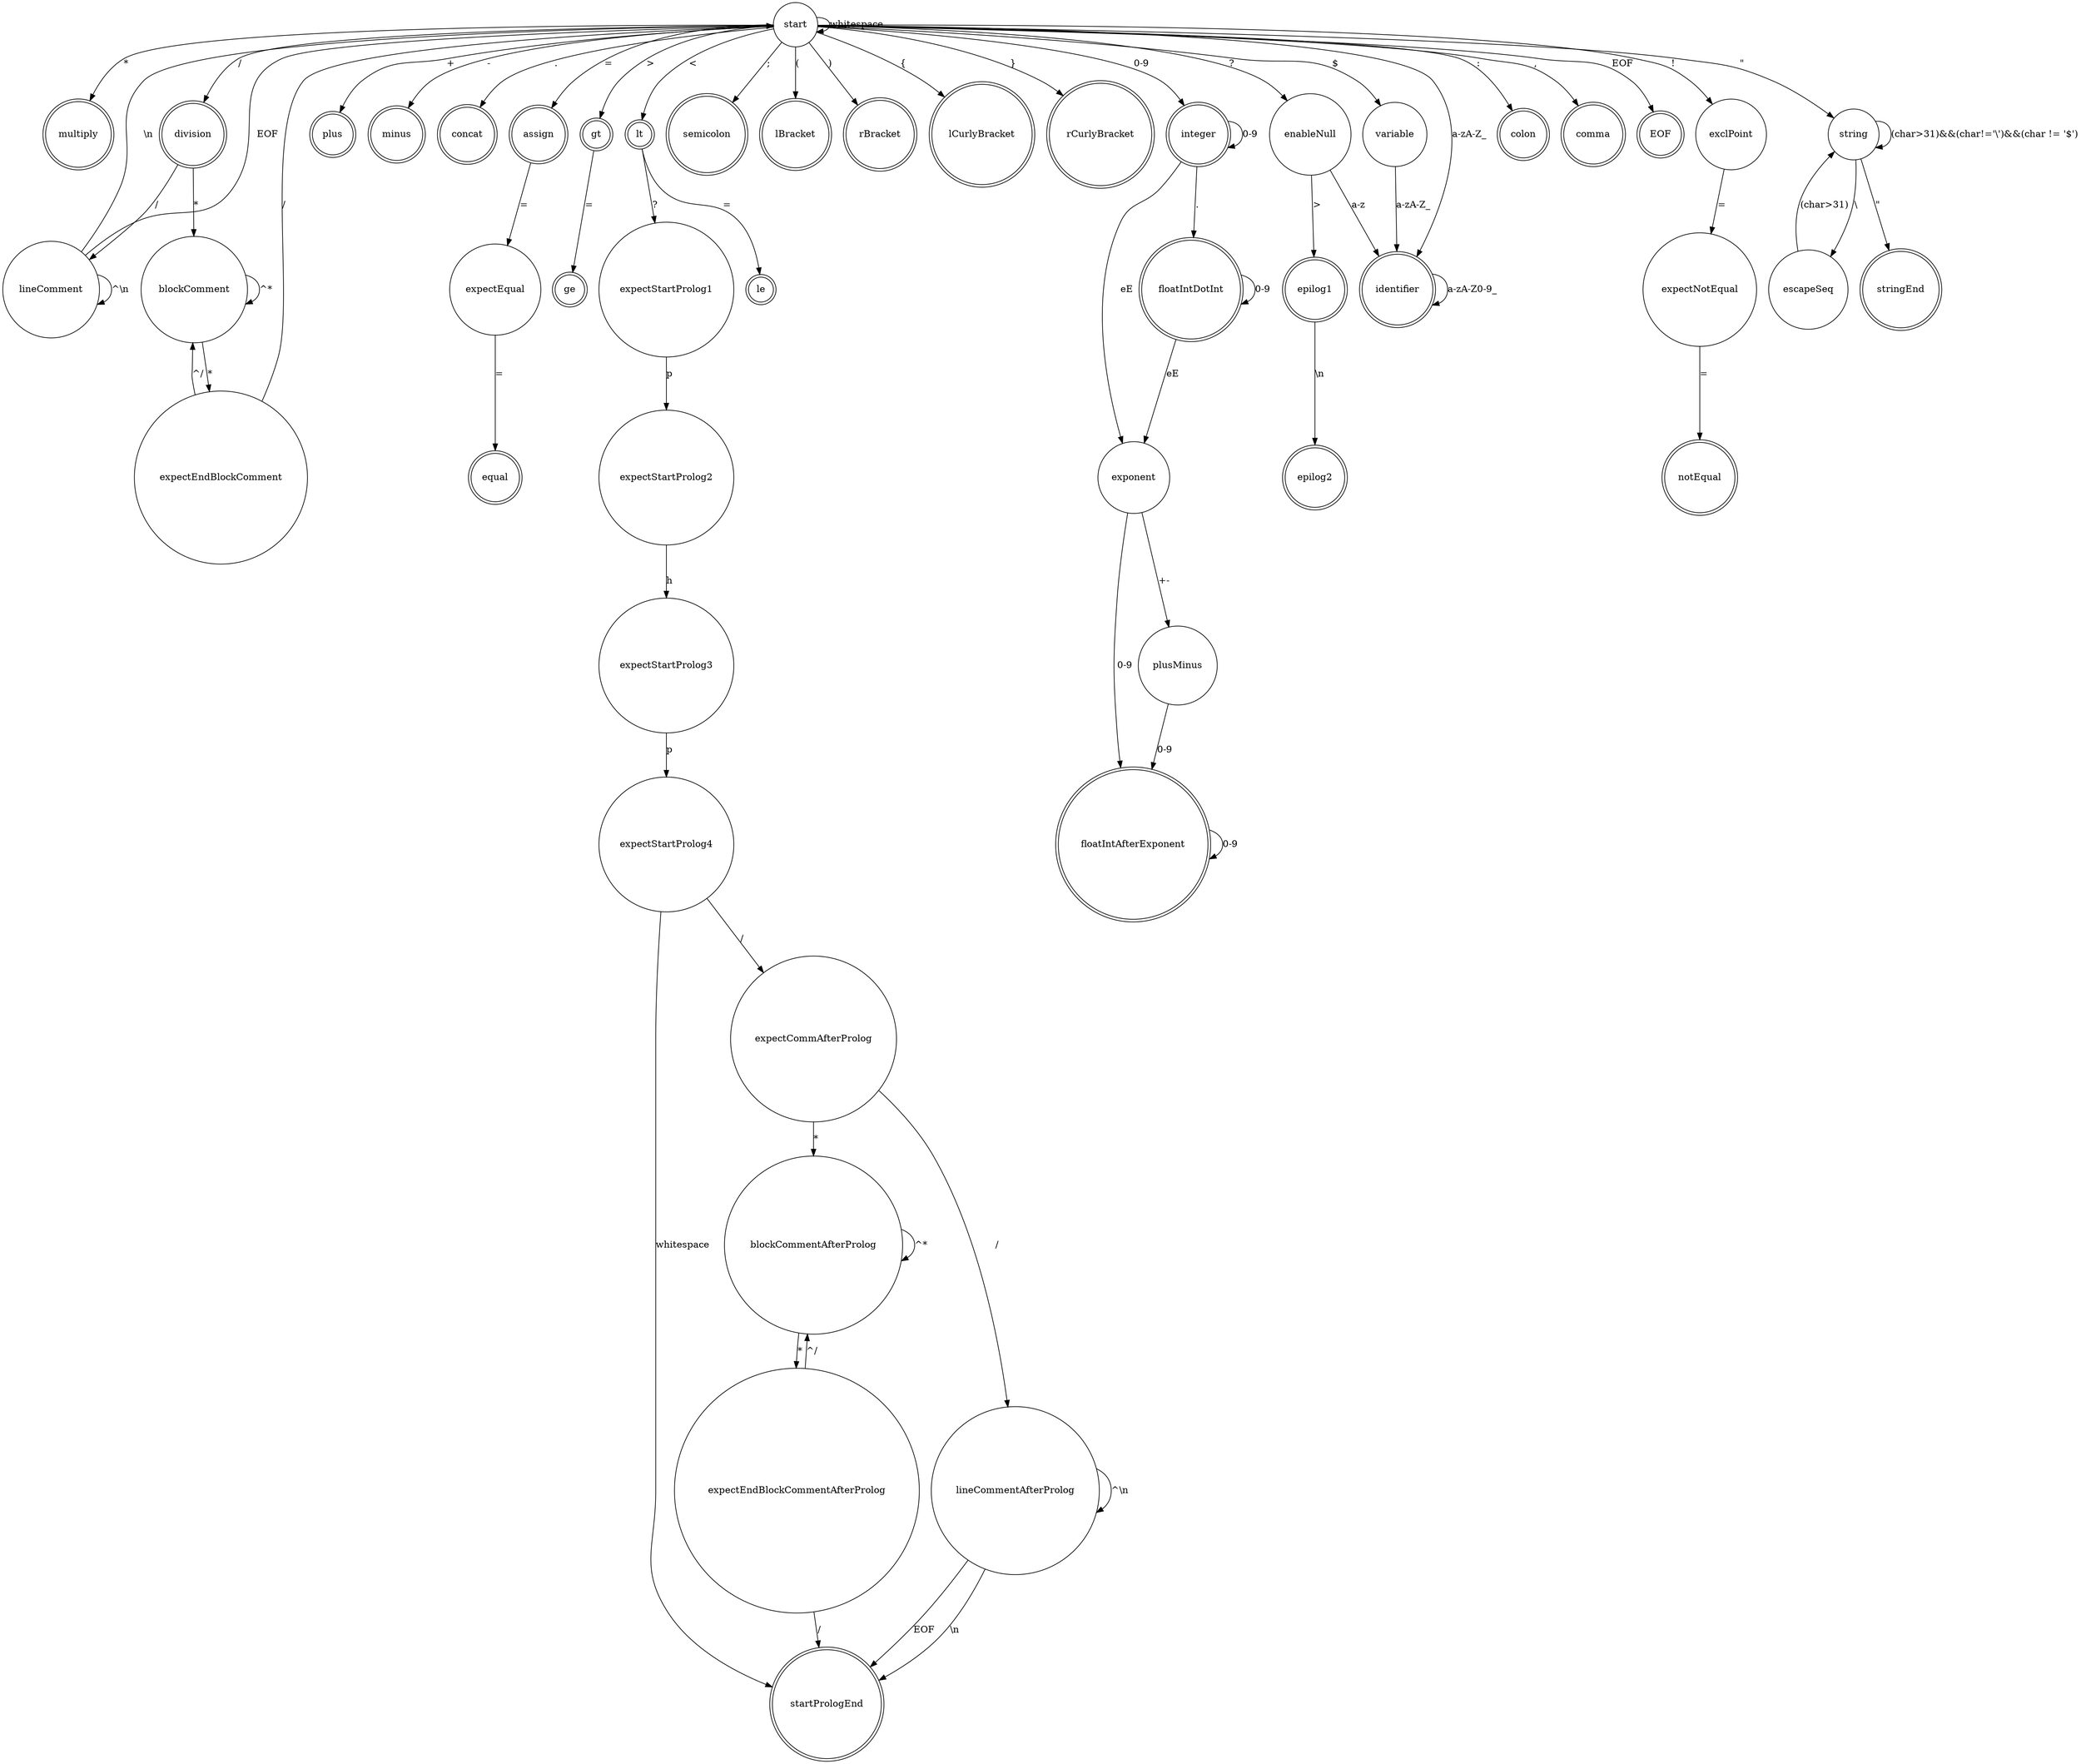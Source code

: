 digraph G {
    node [shape = circle;];
    subgraph {
        node [shape = doublecircle;];
        multiply;
        division;
        plus;
        minus;
        concat;
        assign;
        equal;
        gt;
        ge;
        lt;
        le;
        semicolon;
        lBracket;
        rBracket;
        lCurlyBracket;
        rCurlyBracket;
        notEqual;
        integer;
        floatIntDotInt;
        floatIntAfterExponent;
        stringEnd;
        startPrologEnd;
        epilog1;
        epilog2;
        identifier;
        colon;
        comma;
        EOF;
    }
    
    start -> multiply [label = "*";];
    
    start -> division [label = "/";];
    division -> lineComment [label = "/";];
    lineComment -> lineComment [label = "^\\n";];
    lineComment -> start [label = "\\n";];
    lineComment -> start [label = "EOF";];
    division -> blockComment [label = "*";];
    blockComment -> blockComment [label = "^*";];
    blockComment -> expectEndBlockComment [label = "*";];
    expectEndBlockComment -> blockComment [label = "^/";];
    expectEndBlockComment -> start [label = "/";];
    
    start -> plus [label = "+";];
    
    start -> minus [label = "-";];
    
    start -> concat [label = ".";];
    
    start -> comma [label = ",";];
    
    start -> assign [label = "=";];
    assign -> expectEqual [label = "=";];
    expectEqual -> equal [label = "=";];
    
    start -> gt [label = ">";];
    gt -> ge [label = "=";];
    
    start -> lt [label = "<";];
    lt -> le [label = "=";];
    lt -> expectStartProlog1 [label = "?";];
    expectStartProlog1 -> expectStartProlog2 [label = "p";];
    expectStartProlog2 -> expectStartProlog3 [label = "h";];
    expectStartProlog3 -> expectStartProlog4 [label = "p";];
    expectStartProlog4 -> startPrologEnd [label = "whitespace";];
    expectStartProlog4 -> expectCommAfterProlog [label = "/";];
    expectCommAfterProlog -> lineCommentAfterProlog [label = "/";];
    expectCommAfterProlog -> blockCommentAfterProlog [label = "*";];
    lineCommentAfterProlog -> lineCommentAfterProlog [label = "^\\n";];
    lineCommentAfterProlog -> startPrologEnd [label = "\\n";];
    lineCommentAfterProlog -> startPrologEnd [label = "EOF";];
    blockCommentAfterProlog -> expectEndBlockCommentAfterProlog [label = "*";];
    blockCommentAfterProlog -> blockCommentAfterProlog [label = "^*";];
    expectEndBlockCommentAfterProlog -> blockCommentAfterProlog [label = "^/";];
    expectEndBlockCommentAfterProlog -> startPrologEnd [label = "/";];
    
    start -> enableNull [label = "?";];
    enableNull -> identifier [label = "a-z";];
    // after ? we expect indetifier type, which is always only lower-case
    enableNull -> epilog1 [label = ">";];
    epilog1 -> epilog2 [label = "\\n";];
    
    start -> exclPoint [label = "!";];
    exclPoint -> expectNotEqual [label = "=";];
    expectNotEqual -> notEqual [label = "=";];
    
    start -> semicolon [label = ";";];
    
    start -> lBracket [label = "(";];
    
    start -> rBracket [label = ")";];
    
    start -> lCurlyBracket [label = "{";];
    
    start -> rCurlyBracket [label = "}";];
    
    start -> integer [label = "0-9";];
    integer -> integer [label = "0-9";];
    integer -> floatIntDotInt [label = ".";];
    floatIntDotInt -> floatIntDotInt [label = "0-9";];
    integer -> exponent [label = "eE";];
    exponent -> plusMinus [label = "+-";];
    plusMinus -> floatIntAfterExponent [label = "0-9";];
    exponent -> floatIntAfterExponent [label = "0-9";];
    floatIntAfterExponent -> floatIntAfterExponent [label = "0-9";];
    floatIntDotInt -> exponent [label = "eE";];
    
    start -> string [label = "\"";];
    string -> string [label = "(char>31)&&(char!='\\')&&(char != '$')";];
    string -> escapeSeq [label = "\\";];
    escapeSeq -> string [label = "(char>31)";];
    string -> stringEnd [label = "\"";];
    
    start -> start [label = "whitespace";];
    
    start -> identifier [label = "a-zA-Z_";];
    identifier -> identifier [label = "a-zA-Z0-9_";];
    
    start -> colon [label = ":";];
    
    start -> variable [label = "$";];
    variable -> identifier [label = "a-zA-Z_";];
    
    start -> EOF [label = "EOF";];
}